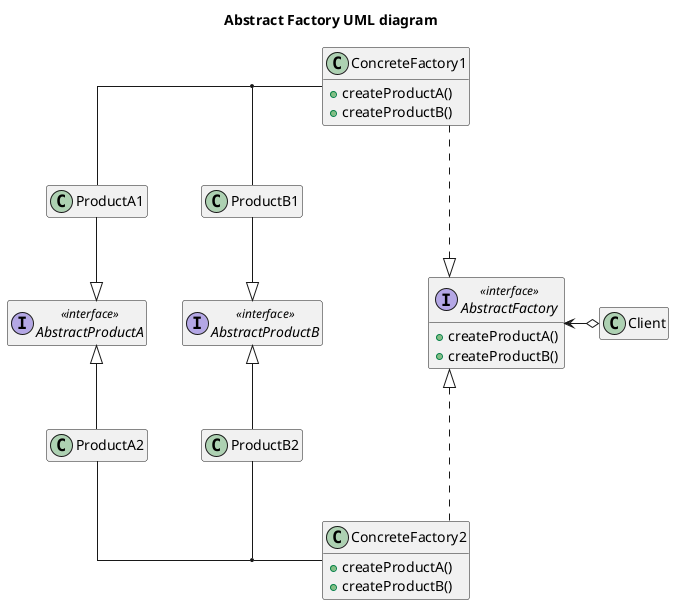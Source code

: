 /' ABSTRACT FACTORY '/

@startuml AbstractFactory

title Abstract Factory UML diagram

skinparam linetype polyline
skinparam linetype ortho

' left to right direction

hide empty members

class Client

interface AbstractFactory <<interface>> {
    + createProductA()
    + createProductB()
}

class ConcreteFactory1 {
    + createProductA()
    + createProductB()
}

class ConcreteFactory2 {
    + createProductA()
    + createProductB()
}

interface AbstractProductA <<interface>>

class ProductA2
class ProductA1

interface AbstractProductB <<interface>>
class ProductB2
class ProductB1

ConcreteFactory1 ...|> AbstractFactory
' (ProductA1, ProductB1) <- ConcreteFactory1
AbstractFactory <|.. ConcreteFactory2
' (ProductA2, ProductB2) <- ConcreteFactory2
' ProductA1 --|> AbstractProductA
' AbstractProductA <|-- ProductA2
' ProductB1 --|> AbstractProductB
' AbstractProductB <|-- ProductB2

' ProductA1 <- ConcreteFactory1

(ProductB1, ProductA1) - ConcreteFactory1
(ProductB2, ProductA2) - ConcreteFactory2
' ConcreteFactory1 -> ProductB1
' ProductA2 <- ConcreteFactory2
' ProductB2 <- ConcreteFactory2
' ConcreteFactory2 -> ProductB2

ProductA1 --|> AbstractProductA
AbstractProductA <|-- ProductA2

ProductB1 --|> AbstractProductB
AbstractProductB <|-- ProductB2

AbstractProductB -[hidden]l- AbstractProductA

ProductB1 -[hidden]l- ProductA1
ProductB2 -[hidden]l- ProductA2

ProductB1 -[hidden]-> ProductB2
ProductA1 -[hidden]-> ProductA2

AbstractProductB ..[hidden]r.. AbstractFactory

AbstractFactory <-o Client
@enduml